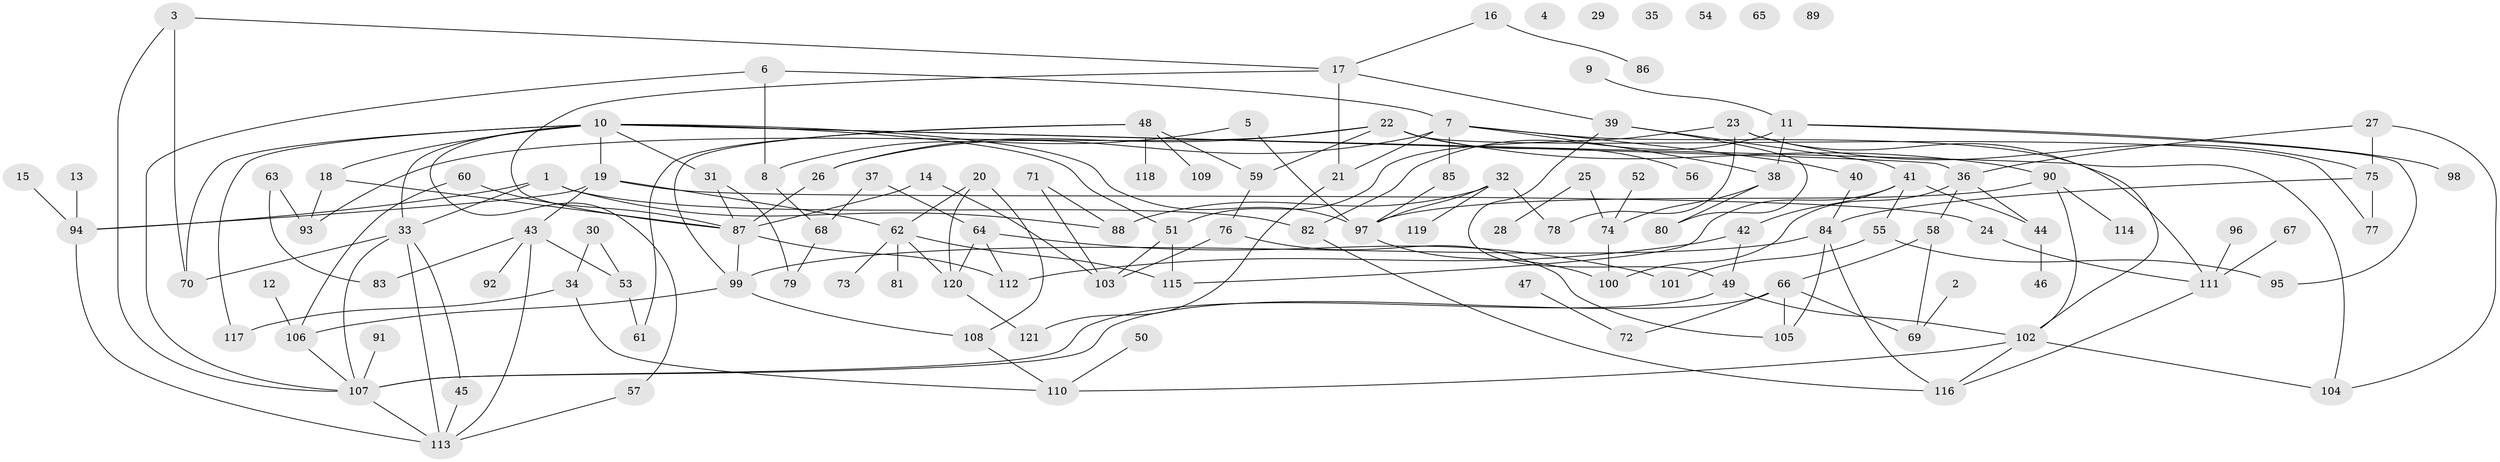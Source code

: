 // coarse degree distribution, {1: 0.2619047619047619, 3: 0.08333333333333333, 0: 0.07142857142857142, 2: 0.16666666666666666, 5: 0.14285714285714285, 4: 0.15476190476190477, 8: 0.023809523809523808, 9: 0.023809523809523808, 6: 0.03571428571428571, 7: 0.03571428571428571}
// Generated by graph-tools (version 1.1) at 2025/43/03/04/25 21:43:32]
// undirected, 121 vertices, 177 edges
graph export_dot {
graph [start="1"]
  node [color=gray90,style=filled];
  1;
  2;
  3;
  4;
  5;
  6;
  7;
  8;
  9;
  10;
  11;
  12;
  13;
  14;
  15;
  16;
  17;
  18;
  19;
  20;
  21;
  22;
  23;
  24;
  25;
  26;
  27;
  28;
  29;
  30;
  31;
  32;
  33;
  34;
  35;
  36;
  37;
  38;
  39;
  40;
  41;
  42;
  43;
  44;
  45;
  46;
  47;
  48;
  49;
  50;
  51;
  52;
  53;
  54;
  55;
  56;
  57;
  58;
  59;
  60;
  61;
  62;
  63;
  64;
  65;
  66;
  67;
  68;
  69;
  70;
  71;
  72;
  73;
  74;
  75;
  76;
  77;
  78;
  79;
  80;
  81;
  82;
  83;
  84;
  85;
  86;
  87;
  88;
  89;
  90;
  91;
  92;
  93;
  94;
  95;
  96;
  97;
  98;
  99;
  100;
  101;
  102;
  103;
  104;
  105;
  106;
  107;
  108;
  109;
  110;
  111;
  112;
  113;
  114;
  115;
  116;
  117;
  118;
  119;
  120;
  121;
  1 -- 33;
  1 -- 82;
  1 -- 88;
  1 -- 94;
  2 -- 69;
  3 -- 17;
  3 -- 70;
  3 -- 107;
  5 -- 8;
  5 -- 97;
  6 -- 7;
  6 -- 8;
  6 -- 107;
  7 -- 21;
  7 -- 26;
  7 -- 38;
  7 -- 40;
  7 -- 85;
  7 -- 111;
  8 -- 68;
  9 -- 11;
  10 -- 18;
  10 -- 19;
  10 -- 31;
  10 -- 33;
  10 -- 36;
  10 -- 51;
  10 -- 57;
  10 -- 70;
  10 -- 97;
  10 -- 104;
  10 -- 117;
  11 -- 38;
  11 -- 82;
  11 -- 95;
  11 -- 98;
  12 -- 106;
  13 -- 94;
  14 -- 87;
  14 -- 103;
  15 -- 94;
  16 -- 17;
  16 -- 86;
  17 -- 21;
  17 -- 39;
  17 -- 87;
  18 -- 87;
  18 -- 93;
  19 -- 24;
  19 -- 43;
  19 -- 62;
  19 -- 94;
  20 -- 62;
  20 -- 108;
  20 -- 120;
  21 -- 121;
  22 -- 26;
  22 -- 56;
  22 -- 59;
  22 -- 77;
  22 -- 90;
  22 -- 93;
  23 -- 51;
  23 -- 75;
  23 -- 78;
  23 -- 102;
  24 -- 111;
  25 -- 28;
  25 -- 74;
  26 -- 87;
  27 -- 36;
  27 -- 75;
  27 -- 104;
  30 -- 34;
  30 -- 53;
  31 -- 79;
  31 -- 87;
  32 -- 78;
  32 -- 88;
  32 -- 97;
  32 -- 119;
  33 -- 45;
  33 -- 70;
  33 -- 107;
  33 -- 113;
  34 -- 110;
  34 -- 117;
  36 -- 44;
  36 -- 58;
  36 -- 100;
  37 -- 64;
  37 -- 68;
  38 -- 74;
  38 -- 80;
  39 -- 41;
  39 -- 49;
  39 -- 80;
  40 -- 84;
  41 -- 42;
  41 -- 44;
  41 -- 55;
  41 -- 115;
  42 -- 49;
  42 -- 112;
  43 -- 53;
  43 -- 83;
  43 -- 92;
  43 -- 113;
  44 -- 46;
  45 -- 113;
  47 -- 72;
  48 -- 59;
  48 -- 61;
  48 -- 99;
  48 -- 109;
  48 -- 118;
  49 -- 102;
  49 -- 107;
  50 -- 110;
  51 -- 103;
  51 -- 115;
  52 -- 74;
  53 -- 61;
  55 -- 95;
  55 -- 101;
  57 -- 113;
  58 -- 66;
  58 -- 69;
  59 -- 76;
  60 -- 87;
  60 -- 106;
  62 -- 73;
  62 -- 81;
  62 -- 115;
  62 -- 120;
  63 -- 83;
  63 -- 93;
  64 -- 101;
  64 -- 112;
  64 -- 120;
  66 -- 69;
  66 -- 72;
  66 -- 105;
  66 -- 107;
  67 -- 111;
  68 -- 79;
  71 -- 88;
  71 -- 103;
  74 -- 100;
  75 -- 77;
  75 -- 84;
  76 -- 103;
  76 -- 105;
  82 -- 116;
  84 -- 99;
  84 -- 105;
  84 -- 116;
  85 -- 97;
  87 -- 99;
  87 -- 112;
  90 -- 97;
  90 -- 102;
  90 -- 114;
  91 -- 107;
  94 -- 113;
  96 -- 111;
  97 -- 100;
  99 -- 106;
  99 -- 108;
  102 -- 104;
  102 -- 110;
  102 -- 116;
  106 -- 107;
  107 -- 113;
  108 -- 110;
  111 -- 116;
  120 -- 121;
}
